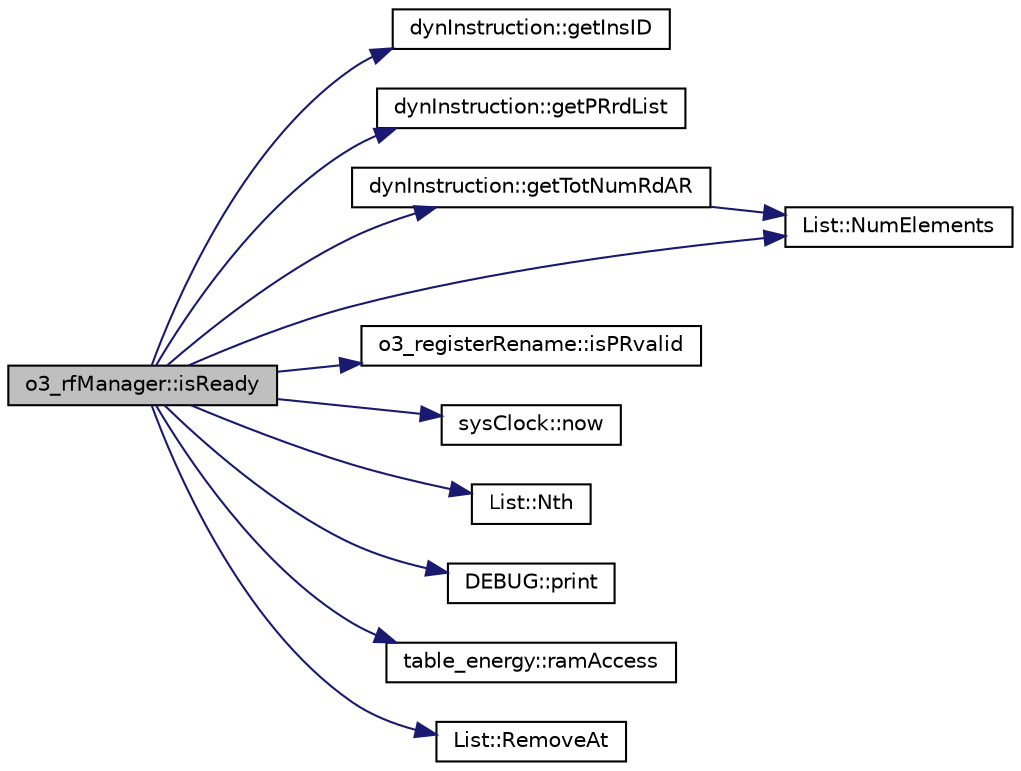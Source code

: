 digraph G
{
  edge [fontname="Helvetica",fontsize="10",labelfontname="Helvetica",labelfontsize="10"];
  node [fontname="Helvetica",fontsize="10",shape=record];
  rankdir=LR;
  Node1 [label="o3_rfManager::isReady",height=0.2,width=0.4,color="black", fillcolor="grey75", style="filled" fontcolor="black"];
  Node1 -> Node2 [color="midnightblue",fontsize="10",style="solid"];
  Node2 [label="dynInstruction::getInsID",height=0.2,width=0.4,color="black", fillcolor="white", style="filled",URL="$classdynInstruction.html#ab38b8181f522daae77cb46d701fb5302"];
  Node1 -> Node3 [color="midnightblue",fontsize="10",style="solid"];
  Node3 [label="dynInstruction::getPRrdList",height=0.2,width=0.4,color="black", fillcolor="white", style="filled",URL="$classdynInstruction.html#a82afd5173ddfd7a7654f28565263f1a2"];
  Node1 -> Node4 [color="midnightblue",fontsize="10",style="solid"];
  Node4 [label="dynInstruction::getTotNumRdAR",height=0.2,width=0.4,color="black", fillcolor="white", style="filled",URL="$classdynInstruction.html#ac98229ee284df3ac8cb1e5e8d5ffaf94"];
  Node4 -> Node5 [color="midnightblue",fontsize="10",style="solid"];
  Node5 [label="List::NumElements",height=0.2,width=0.4,color="black", fillcolor="white", style="filled",URL="$classList.html#ac2e9d50f703b01bf643fa6ce50837c26"];
  Node1 -> Node6 [color="midnightblue",fontsize="10",style="solid"];
  Node6 [label="o3_registerRename::isPRvalid",height=0.2,width=0.4,color="black", fillcolor="white", style="filled",URL="$classo3__registerRename.html#a66e4f1bfb4aef291e88933aad6c46ce6"];
  Node1 -> Node7 [color="midnightblue",fontsize="10",style="solid"];
  Node7 [label="sysClock::now",height=0.2,width=0.4,color="black", fillcolor="white", style="filled",URL="$classsysClock.html#af027a57c8bc3d0dab4fe5a0f870b7d20"];
  Node1 -> Node8 [color="midnightblue",fontsize="10",style="solid"];
  Node8 [label="List::Nth",height=0.2,width=0.4,color="black", fillcolor="white", style="filled",URL="$classList.html#a5eb964816de33c85e1d46658ddf8c6c4"];
  Node1 -> Node5 [color="midnightblue",fontsize="10",style="solid"];
  Node1 -> Node9 [color="midnightblue",fontsize="10",style="solid"];
  Node9 [label="DEBUG::print",height=0.2,width=0.4,color="black", fillcolor="white", style="filled",URL="$classDEBUG.html#ab38f086785f7239084b735007297078a"];
  Node1 -> Node10 [color="midnightblue",fontsize="10",style="solid"];
  Node10 [label="table_energy::ramAccess",height=0.2,width=0.4,color="black", fillcolor="white", style="filled",URL="$classtable__energy.html#a4801169e0737ad9e13b21c3b1da5395c"];
  Node1 -> Node11 [color="midnightblue",fontsize="10",style="solid"];
  Node11 [label="List::RemoveAt",height=0.2,width=0.4,color="black", fillcolor="white", style="filled",URL="$classList.html#af17f72d263f90d53ea8501b5b1853470"];
}
